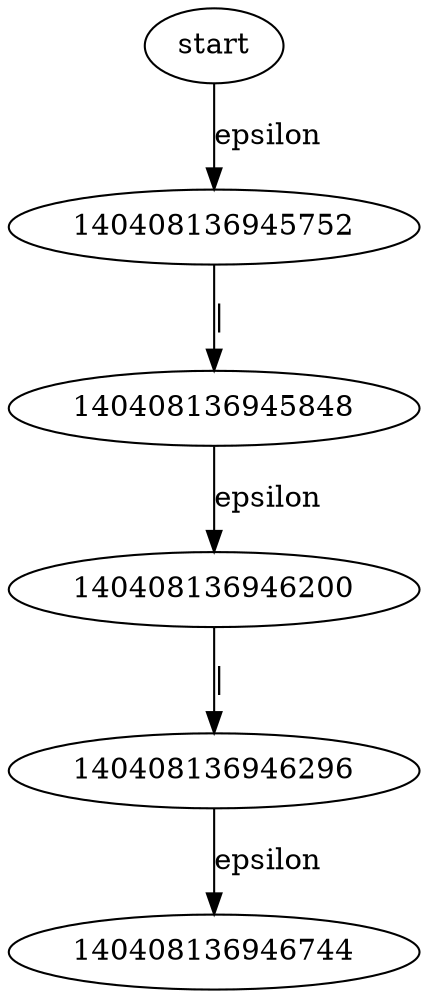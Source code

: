 //	File[/Users/lee/Main/Proj/On_BJTU/Compiler_Projects/LiaLEX/fa.cpp] Line[172]	2022-09-29 19:30
digraph NFA{ 
140408136946648 [label = start] 
140408136945752 -> 140408136945848 [label = "|" ] 
140408136945848 -> 140408136946200 [label = "epsilon" ] 
140408136946200 -> 140408136946296 [label = "|" ] 
140408136946296 -> 140408136946744 [label = "epsilon" ] 
140408136946648 -> 140408136945752 [label = "epsilon" ] 
} 

